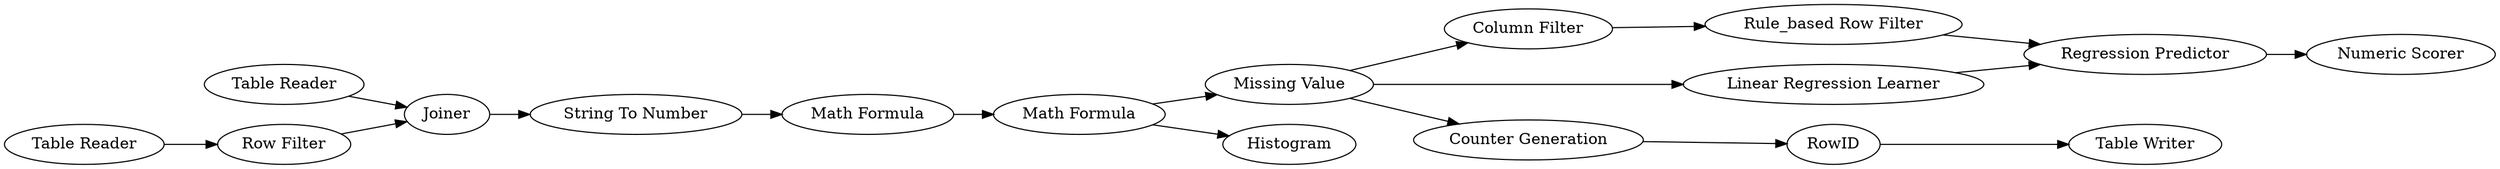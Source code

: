 digraph {
	"2134216619418957410_21" [label="Table Writer"]
	"2134216619418957410_6" [label="Math Formula"]
	"2134216619418957410_12" [label="Regression Predictor"]
	"2134216619418957410_5" [label="String To Number"]
	"2134216619418957410_4" [label=Joiner]
	"2134216619418957410_10" [label="Numeric Scorer"]
	"2134216619418957410_16" [label="Table Reader"]
	"2134216619418957410_15" [label="Table Reader"]
	"2134216619418957410_7" [label="Math Formula"]
	"2134216619418957410_11" [label="Missing Value"]
	"2134216619418957410_8" [label="Linear Regression Learner"]
	"2134216619418957410_19" [label="Counter Generation"]
	"2134216619418957410_17" [label="Column Filter"]
	"2134216619418957410_20" [label=RowID]
	"2134216619418957410_9" [label=Histogram]
	"2134216619418957410_18" [label="Rule_based Row Filter"]
	"2134216619418957410_3" [label="Row Filter"]
	"2134216619418957410_11" -> "2134216619418957410_19"
	"2134216619418957410_8" -> "2134216619418957410_12"
	"2134216619418957410_12" -> "2134216619418957410_10"
	"2134216619418957410_11" -> "2134216619418957410_8"
	"2134216619418957410_7" -> "2134216619418957410_9"
	"2134216619418957410_7" -> "2134216619418957410_11"
	"2134216619418957410_20" -> "2134216619418957410_21"
	"2134216619418957410_3" -> "2134216619418957410_4"
	"2134216619418957410_16" -> "2134216619418957410_3"
	"2134216619418957410_11" -> "2134216619418957410_17"
	"2134216619418957410_6" -> "2134216619418957410_7"
	"2134216619418957410_19" -> "2134216619418957410_20"
	"2134216619418957410_5" -> "2134216619418957410_6"
	"2134216619418957410_4" -> "2134216619418957410_5"
	"2134216619418957410_18" -> "2134216619418957410_12"
	"2134216619418957410_15" -> "2134216619418957410_4"
	"2134216619418957410_17" -> "2134216619418957410_18"
	rankdir=LR
}
